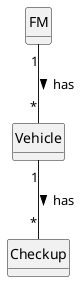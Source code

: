 @startuml
skinparam monochrome true
skinparam packageStyle rectangle
skinparam shadowing false

'left to right direction

skinparam classAttributeIconSize 0

hide circle
hide methods

'title Domain Model

'class Platform {
'  -description
'}

class Vehicle {

}

class FM {

}

class Checkup {

}

FM "1" -- "*" Vehicle : has >
Vehicle "1" -- "*" Checkup : has >


@enduml